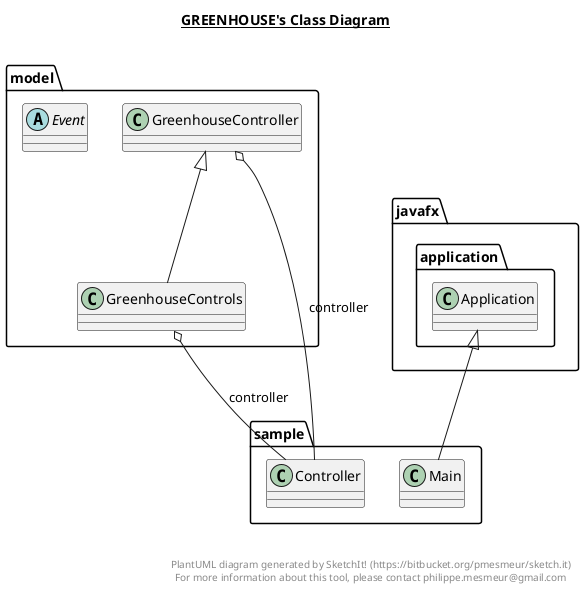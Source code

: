 @startuml

title __GREENHOUSE's Class Diagram__\n

  namespace model {
    abstract class model.Event {
    }
  }
  

  namespace model {
    class model.GreenhouseController {
    }
  }
  

  namespace model {
    class model.GreenhouseControls {
    }
  }
  

  namespace sample {
    class sample.Controller {
    }
  }
  

  namespace sample {
    class sample.Main {
    }
  }
  

  model.GreenhouseController o-- sample.Controller : controller
  model.GreenhouseControls -up-|> model.GreenhouseController
  model.GreenhouseControls o-- sample.Controller : controller
  sample.Main -up-|> javafx.application.Application


right footer


PlantUML diagram generated by SketchIt! (https://bitbucket.org/pmesmeur/sketch.it)
For more information about this tool, please contact philippe.mesmeur@gmail.com
endfooter

@enduml
